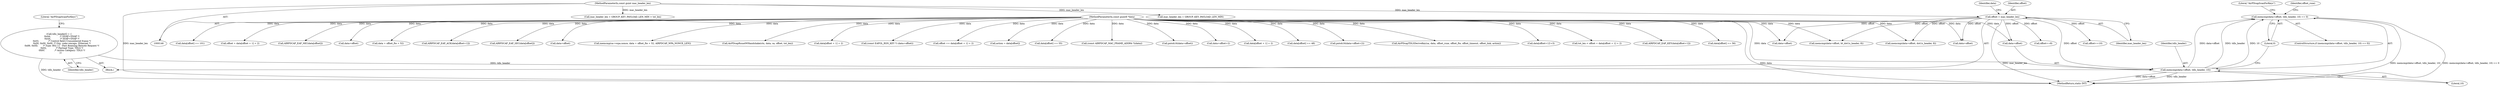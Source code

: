 digraph "0_wireshark_9b0b20b8d5f8c9f7839d58ff6c5900f7e19283b4@API" {
"1000470" [label="(Call,memcmp(data+offset, tdls_header, 10) == 0)"];
"1000471" [label="(Call,memcmp(data+offset, tdls_header, 10))"];
"1000148" [label="(MethodParameterIn,const guint8 *data)"];
"1000174" [label="(Call,offset = mac_header_len)"];
"1000149" [label="(MethodParameterIn,const guint mac_header_len)"];
"1000168" [label="(Call,tdls_header[] = {\n        0xAA,             /* DSAP=SNAP */\n        0xAA,             /* SSAP=SNAP */\n        0x03,             /* Control field=Unnumbered frame */\n        0x00, 0x00, 0x00, /* Org. code=encaps. Ethernet */\n        0x89, 0x0D,       /* Type: 802.11 - Fast Roaming Remote Request */\n        0x02,             /* Payload Type: TDLS */\n        0X0C              /* Action Category: TDLS */\n    })"];
"1000181" [label="(Call,data+offset)"];
"1000475" [label="(Identifier,tdls_header)"];
"1000251" [label="(Call,(const EAPOL_RSN_KEY *) (data+offset))"];
"1000613" [label="(Call,offset += data[offset + 1] + 2)"];
"1000506" [label="(Call,action = data[offset])"];
"1000777" [label="(Literal,\"AirPDcapScanForKeys\")"];
"1000182" [label="(Identifier,data)"];
"1000567" [label="(Call,data[offset] == 55)"];
"1000382" [label="(Call,(const AIRPDCAP_MAC_FRAME_ADDR4 *)(data))"];
"1000148" [label="(MethodParameterIn,const guint8 *data)"];
"1000530" [label="(Call,pntoh16(data+offset))"];
"1000221" [label="(Call,data+offset+2)"];
"1000603" [label="(Call,data[offset + 1] + 2)"];
"1000556" [label="(Call,data[offset] == 48)"];
"1000307" [label="(Call,mac_header_len + GROUP_KEY_PAYLOAD_LEN_MIN > tot_len)"];
"1000220" [label="(Call,pntoh16(data+offset+2))"];
"1000168" [label="(Call,tdls_header[] = {\n        0xAA,             /* DSAP=SNAP */\n        0xAA,             /* SSAP=SNAP */\n        0x03,             /* Control field=Unnumbered frame */\n        0x00, 0x00, 0x00, /* Org. code=encaps. Ethernet */\n        0x89, 0x0D,       /* Type: 802.11 - Fast Roaming Remote Request */\n        0x02,             /* Payload Type: TDLS */\n        0X0C              /* Action Category: TDLS */\n    })"];
"1000760" [label="(Call,AirPDcapTDLSDeriveKey(sa, data, offset_rsne, offset_fte, offset_timeout, offset_link, action))"];
"1000149" [label="(MethodParameterIn,const guint mac_header_len)"];
"1000784" [label="(MethodReturn,static INT)"];
"1000470" [label="(Call,memcmp(data+offset, tdls_header, 10) == 0)"];
"1000204" [label="(Call,data[offset+1]!=3)"];
"1000599" [label="(Call,tot_len < offset + data[offset + 1] + 2)"];
"1000322" [label="(Call,AIRPDCAP_EAP_KEY(data[offset+1]))"];
"1000485" [label="(Identifier,offset_rsne)"];
"1000578" [label="(Call,data[offset] == 56)"];
"1000589" [label="(Call,data[offset] == 101)"];
"1000152" [label="(Block,)"];
"1000188" [label="(Call,memcmp(data+offset, bt_dot1x_header, 8))"];
"1000173" [label="(Literal,\"AirPDcapScanForKeys\")"];
"1000200" [label="(Call,offset+=8)"];
"1000176" [label="(Identifier,mac_header_len)"];
"1000174" [label="(Call,offset = mac_header_len)"];
"1000308" [label="(Call,mac_header_len + GROUP_KEY_PAYLOAD_LEN_MIN)"];
"1000169" [label="(Identifier,tdls_header)"];
"1000180" [label="(Call,memcmp(data+offset, dot1x_header, 8))"];
"1000189" [label="(Call,data+offset)"];
"1000472" [label="(Call,data+offset)"];
"1000601" [label="(Call,offset + data[offset + 1] + 2)"];
"1000476" [label="(Literal,10)"];
"1000175" [label="(Identifier,offset)"];
"1000340" [label="(Call,AIRPDCAP_EAP_MIC(data[offset]))"];
"1000531" [label="(Call,data+offset)"];
"1000725" [label="(Call,data + offset_fte + 52)"];
"1000469" [label="(ControlStructure,if (memcmp(data+offset, tdls_header, 10) == 0))"];
"1000331" [label="(Call,AIRPDCAP_EAP_ACK(data[offset+1]))"];
"1000346" [label="(Call,AIRPDCAP_EAP_SEC(data[offset]))"];
"1000253" [label="(Call,data+offset)"];
"1000719" [label="(Call,memcmp(sa->wpa.nonce, data + offset_fte + 52, AIRPDCAP_WPA_NONCE_LEN))"];
"1000503" [label="(Call,offset+=10)"];
"1000477" [label="(Literal,0)"];
"1000297" [label="(Call,AirPDcapRsna4WHandshake(ctx, data, sa, offset, tot_len))"];
"1000615" [label="(Call,data[offset + 1] + 2)"];
"1000471" [label="(Call,memcmp(data+offset, tdls_header, 10))"];
"1000470" -> "1000469"  [label="AST: "];
"1000470" -> "1000477"  [label="CFG: "];
"1000471" -> "1000470"  [label="AST: "];
"1000477" -> "1000470"  [label="AST: "];
"1000485" -> "1000470"  [label="CFG: "];
"1000777" -> "1000470"  [label="CFG: "];
"1000470" -> "1000784"  [label="DDG: memcmp(data+offset, tdls_header, 10)"];
"1000470" -> "1000784"  [label="DDG: memcmp(data+offset, tdls_header, 10) == 0"];
"1000471" -> "1000470"  [label="DDG: data+offset"];
"1000471" -> "1000470"  [label="DDG: tdls_header"];
"1000471" -> "1000470"  [label="DDG: 10"];
"1000471" -> "1000476"  [label="CFG: "];
"1000472" -> "1000471"  [label="AST: "];
"1000475" -> "1000471"  [label="AST: "];
"1000476" -> "1000471"  [label="AST: "];
"1000477" -> "1000471"  [label="CFG: "];
"1000471" -> "1000784"  [label="DDG: data+offset"];
"1000471" -> "1000784"  [label="DDG: tdls_header"];
"1000148" -> "1000471"  [label="DDG: data"];
"1000174" -> "1000471"  [label="DDG: offset"];
"1000168" -> "1000471"  [label="DDG: tdls_header"];
"1000148" -> "1000146"  [label="AST: "];
"1000148" -> "1000784"  [label="DDG: data"];
"1000148" -> "1000180"  [label="DDG: data"];
"1000148" -> "1000181"  [label="DDG: data"];
"1000148" -> "1000188"  [label="DDG: data"];
"1000148" -> "1000189"  [label="DDG: data"];
"1000148" -> "1000204"  [label="DDG: data"];
"1000148" -> "1000220"  [label="DDG: data"];
"1000148" -> "1000221"  [label="DDG: data"];
"1000148" -> "1000251"  [label="DDG: data"];
"1000148" -> "1000253"  [label="DDG: data"];
"1000148" -> "1000297"  [label="DDG: data"];
"1000148" -> "1000322"  [label="DDG: data"];
"1000148" -> "1000331"  [label="DDG: data"];
"1000148" -> "1000340"  [label="DDG: data"];
"1000148" -> "1000346"  [label="DDG: data"];
"1000148" -> "1000382"  [label="DDG: data"];
"1000148" -> "1000472"  [label="DDG: data"];
"1000148" -> "1000506"  [label="DDG: data"];
"1000148" -> "1000530"  [label="DDG: data"];
"1000148" -> "1000531"  [label="DDG: data"];
"1000148" -> "1000556"  [label="DDG: data"];
"1000148" -> "1000567"  [label="DDG: data"];
"1000148" -> "1000578"  [label="DDG: data"];
"1000148" -> "1000589"  [label="DDG: data"];
"1000148" -> "1000599"  [label="DDG: data"];
"1000148" -> "1000601"  [label="DDG: data"];
"1000148" -> "1000603"  [label="DDG: data"];
"1000148" -> "1000613"  [label="DDG: data"];
"1000148" -> "1000615"  [label="DDG: data"];
"1000148" -> "1000719"  [label="DDG: data"];
"1000148" -> "1000725"  [label="DDG: data"];
"1000148" -> "1000760"  [label="DDG: data"];
"1000174" -> "1000152"  [label="AST: "];
"1000174" -> "1000176"  [label="CFG: "];
"1000175" -> "1000174"  [label="AST: "];
"1000176" -> "1000174"  [label="AST: "];
"1000182" -> "1000174"  [label="CFG: "];
"1000174" -> "1000784"  [label="DDG: mac_header_len"];
"1000149" -> "1000174"  [label="DDG: mac_header_len"];
"1000174" -> "1000180"  [label="DDG: offset"];
"1000174" -> "1000181"  [label="DDG: offset"];
"1000174" -> "1000188"  [label="DDG: offset"];
"1000174" -> "1000189"  [label="DDG: offset"];
"1000174" -> "1000200"  [label="DDG: offset"];
"1000174" -> "1000472"  [label="DDG: offset"];
"1000174" -> "1000503"  [label="DDG: offset"];
"1000149" -> "1000146"  [label="AST: "];
"1000149" -> "1000784"  [label="DDG: mac_header_len"];
"1000149" -> "1000307"  [label="DDG: mac_header_len"];
"1000149" -> "1000308"  [label="DDG: mac_header_len"];
"1000168" -> "1000152"  [label="AST: "];
"1000168" -> "1000169"  [label="CFG: "];
"1000169" -> "1000168"  [label="AST: "];
"1000173" -> "1000168"  [label="CFG: "];
"1000168" -> "1000784"  [label="DDG: tdls_header"];
}
